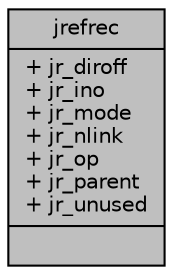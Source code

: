 digraph "jrefrec"
{
 // LATEX_PDF_SIZE
  edge [fontname="Helvetica",fontsize="10",labelfontname="Helvetica",labelfontsize="10"];
  node [fontname="Helvetica",fontsize="10",shape=record];
  Node1 [label="{jrefrec\n|+ jr_diroff\l+ jr_ino\l+ jr_mode\l+ jr_nlink\l+ jr_op\l+ jr_parent\l+ jr_unused\l|}",height=0.2,width=0.4,color="black", fillcolor="grey75", style="filled", fontcolor="black",tooltip=" "];
}
